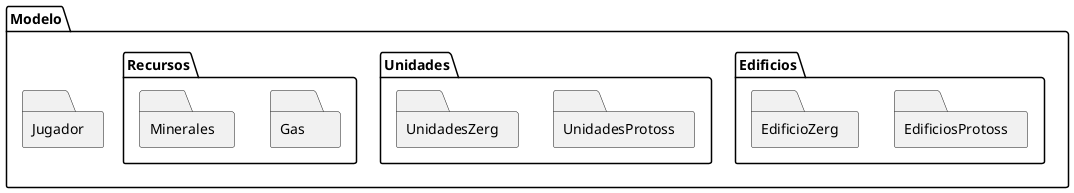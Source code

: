 @startuml

package Modelo <<Folder>> {
    package Edificios <<Folder>> {
        package EdificiosProtoss <<Folder>> {
        }

        package EdificioZerg <<Folder>> {
          }
    }

    package Unidades <<Folder>> {
        package  UnidadesProtoss <<Folder>> {
        }

        package UnidadesZerg <<Folder>> {
        }
    }

    package Jugador <<Folder>> {
    }

    package Recursos <<Folder>> {
        package Gas <<Folder>> {
        }

        package Minerales <<Folder>> {
        }
    }
}

@enduml